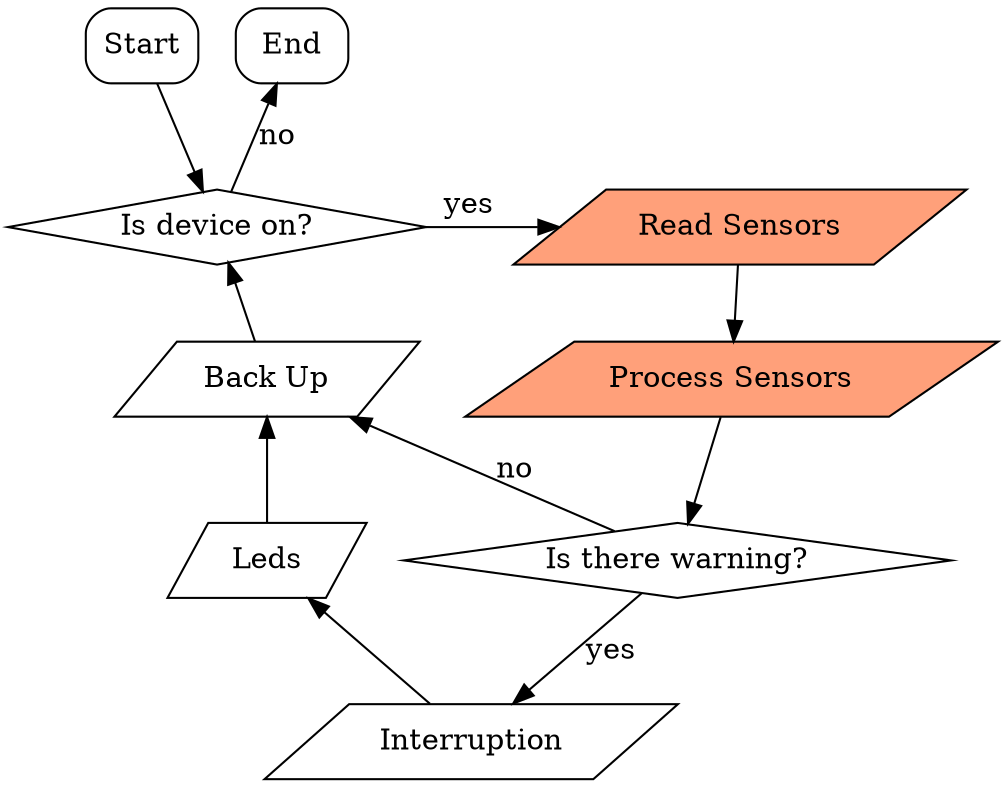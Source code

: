 digraph {
    //label="Grafo de Chamada do Wearable";

    node[shape="box", style="rounded"]
       start; end;
    node[shape="parallelogram", style=""]
       read_sensors; process; backup; interruption; leds;
    node[shape="diamond", style=""]
       while_on; if_warning;


    start -> while_on;
    while_on -> read_sensors[label="yes"];
    read_sensors -> process;
    process -> if_warning;
    if_warning -> backup [label="no"];
    if_warning -> interruption [label="yes"];
    interruption -> leds;
    leds -> backup;
    backup -> while_on;
    while_on -> end [label="no"];

    start [label="Start"];
    while_on [label="Is device on?"];
    //read_sensors [label="Read Sensors"];
    //process [label="Process Sensors"];
    read_sensors [label="Read Sensors", style="filled", fillcolor="#ffa07a"];
    process [label="Process Sensors", style="filled", fillcolor="#ffa07a"]
    if_warning [label="Is there warning?"];
    backup [label="Back Up"];
    interruption [label="Interruption"];
    leds [label="Leds"];
    end [label="End"];

    {rank=same; start; end;}


    {rank=same; while_on; read_sensors;}

    {rank=same; backup; process;}

    {rank=same; leds; if_warning;}
    //{rank=same; if_warning; backup;}
}
